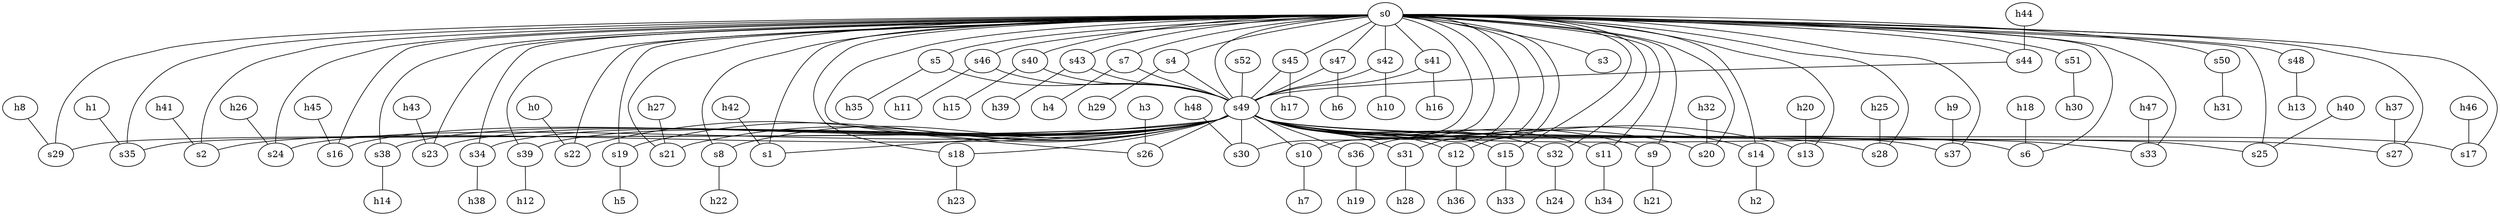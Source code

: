 strict graph prv1 {
	s0	 [id=0,
		ip="11.1.1.0",
		type=switch];
	s2	 [id=41,
		ip="11.1.1.41",
		type=switch];
	s0 -- s2	 [capacity="1Gbps",
		cost=1,
		dport=0,
		sport=0];
	s24	 [id=49,
		ip="11.1.1.49",
		type=switch];
	s0 -- s24	 [capacity="1Gbps",
		cost=1,
		dport=0,
		sport=26];
	s22	 [id=44,
		ip="11.1.1.44",
		type=switch];
	s0 -- s22	 [capacity="1Gbps",
		cost=1,
		dport=0,
		sport=23];
	s38	 [id=28,
		ip="11.1.1.28",
		type=switch];
	s0 -- s38	 [capacity="1Gbps",
		cost=1,
		dport=0,
		sport=44];
	s23	 [id=39,
		ip="11.1.1.39",
		type=switch];
	s0 -- s23	 [capacity="1Gbps",
		cost=1,
		dport=0,
		sport=24];
	s1	 [id=52,
		ip="11.1.1.52",
		type=switch];
	s0 -- s1	 [capacity="1Gbps",
		cost=1,
		dport=0,
		sport=0];
	s21	 [id=46,
		ip="11.1.1.46",
		type=switch];
	s0 -- s21	 [capacity="1Gbps",
		cost=1,
		dport=0,
		sport=22];
	s26	 [id=47,
		ip="11.1.1.47",
		type=switch];
	s0 -- s26	 [capacity="1Gbps",
		cost=1,
		dport=0,
		sport=28];
	s30	 [id=34,
		ip="11.1.1.34",
		type=switch];
	s0 -- s30	 [capacity="1Gbps",
		cost=1,
		dport=0,
		sport=34];
	s5	 [id=2,
		ip="11.1.1.2",
		type=switch];
	s0 -- s5	 [capacity="1Gbps",
		cost=1,
		dport=0,
		sport=3];
	s44	 [id=7,
		ip="11.1.1.7",
		type=switch];
	s0 -- s44	 [capacity="1Gbps",
		cost=1,
		dport=0,
		sport=50];
	s29	 [id=51,
		ip="11.1.1.51",
		type=switch];
	s0 -- s29	 [capacity="1Gbps",
		cost=1,
		dport=0,
		sport=33];
	s34	 [id=30,
		ip="11.1.1.30",
		type=switch];
	s0 -- s34	 [capacity="1Gbps",
		cost=1,
		dport=0,
		sport=39];
	s35	 [id=29,
		ip="11.1.1.29",
		type=switch];
	s0 -- s35	 [capacity="1Gbps",
		cost=1,
		dport=0,
		sport=40];
	s39	 [id=27,
		ip="11.1.1.27",
		type=switch];
	s0 -- s39	 [capacity="1Gbps",
		cost=1,
		dport=0,
		sport=45];
	s16	 [id=24,
		ip="11.1.1.24",
		type=switch];
	s0 -- s16	 [capacity="1Gbps",
		cost=1,
		dport=0,
		sport=15];
	s19	 [id=17,
		ip="11.1.1.17",
		type=switch];
	s0 -- s19	 [capacity="1Gbps",
		cost=1,
		dport=0,
		sport=19];
	s20	 [id=45,
		ip="11.1.1.45",
		type=switch];
	s0 -- s20	 [capacity="1Gbps",
		cost=1,
		dport=0,
		sport=20];
	s8	 [id=38,
		ip="11.1.1.38",
		type=switch];
	s0 -- s8	 [capacity="1Gbps",
		cost=1,
		dport=0,
		sport=7];
	s18	 [id=18,
		ip="11.1.1.18",
		type=switch];
	s0 -- s18	 [capacity="1Gbps",
		cost=1,
		dport=0,
		sport=18];
	s46	 [id=9,
		ip="11.1.1.9",
		type=switch];
	s0 -- s46	 [capacity="1Gbps",
		cost=1,
		dport=0,
		sport=60];
	s10	 [id=22,
		ip="11.1.1.22",
		type=switch];
	s0 -- s10	 [capacity="1Gbps",
		cost=1,
		dport=0,
		sport=9];
	s40	 [id=11,
		ip="11.1.1.11",
		type=switch];
	s0 -- s40	 [capacity="1Gbps",
		cost=1,
		dport=0,
		sport=46];
	s43	 [id=14,
		ip="11.1.1.14",
		type=switch];
	s0 -- s43	 [capacity="1Gbps",
		cost=1,
		dport=0,
		sport=49];
	s36	 [id=32,
		ip="11.1.1.32",
		type=switch];
	s0 -- s36	 [capacity="1Gbps",
		cost=1,
		dport=0,
		sport=42];
	s7	 [id=1,
		ip="11.1.1.1",
		type=switch];
	s0 -- s7	 [capacity="1Gbps",
		cost=1,
		dport=0,
		sport=5];
	s3	 [id=40,
		ip="11.1.1.40",
		type=switch];
	s0 -- s3	 [capacity="10Gbps",
		cost=1,
		dport=0,
		sport=1];
	s4	 [id=3,
		ip="11.1.1.3",
		type=switch];
	s0 -- s4	 [capacity="1Gbps",
		cost=1,
		dport=0,
		sport=2];
	s31	 [id=33,
		ip="11.1.1.33",
		type=switch];
	s0 -- s31	 [capacity="1Gbps",
		cost=1,
		dport=0,
		sport=35];
	s13	 [id=19,
		ip="11.1.1.19",
		type=switch];
	s0 -- s13	 [capacity="1Gbps",
		cost=1,
		dport=0,
		sport=12];
	s28	 [id=50,
		ip="11.1.1.50",
		type=switch];
	s0 -- s28	 [capacity="1Gbps",
		cost=1,
		dport=0,
		sport=31];
	s37	 [id=31,
		ip="11.1.1.31",
		type=switch];
	s0 -- s37	 [capacity="1Gbps",
		cost=1,
		dport=0,
		sport=43];
	s6	 [id=42,
		ip="11.1.1.42",
		type=switch];
	s0 -- s6	 [capacity="1Gbps",
		cost=1,
		dport=0,
		sport=4];
	s12	 [id=20,
		ip="11.1.1.20",
		type=switch];
	s0 -- s12	 [capacity="1Gbps",
		cost=1,
		dport=0,
		sport=11];
	s51	 [id=5,
		ip="11.1.1.5",
		type=switch];
	s0 -- s51	 [capacity="1Gbps",
		cost=1,
		dport=0,
		sport=65];
	s15	 [id=25,
		ip="11.1.1.25",
		type=switch];
	s0 -- s15	 [capacity="1Gbps",
		cost=1,
		dport=0,
		sport=14];
	s45	 [id=8,
		ip="11.1.1.8",
		type=switch];
	s0 -- s45	 [capacity="1Gbps",
		cost=1,
		dport=7,
		sport=59];
	s33	 [id=35,
		ip="11.1.1.35",
		type=switch];
	s0 -- s33	 [capacity="1Gbps",
		cost=1,
		dport=0,
		sport=41];
	s50	 [id=6,
		ip="11.1.1.6",
		type=switch];
	s0 -- s50	 [capacity="1Gbps",
		cost=1,
		dport=0,
		sport=64];
	s32	 [id=36,
		ip="11.1.1.36",
		type=switch];
	s0 -- s32	 [capacity="1Gbps",
		cost=1,
		dport=0,
		sport=38];
	s25	 [id=43,
		ip="11.1.1.43",
		type=switch];
	s0 -- s25	 [capacity="1Gbps",
		cost=1,
		dport=0,
		sport=29];
	s47	 [id=10,
		ip="11.1.1.10",
		type=switch];
	s0 -- s47	 [capacity="1Gbps",
		cost=1,
		dport=0,
		sport=61];
	s11	 [id=21,
		ip="11.1.1.21",
		type=switch];
	s0 -- s11	 [capacity="1Gbps",
		cost=1,
		dport=0,
		sport=10];
	s49	 [id=16,
		ip="11.1.1.16",
		type=switch];
	s0 -- s49	 [capacity="10Gbps",
		cost=1,
		dport=66,
		sport=53];
	s9	 [id=37,
		ip="11.1.1.37",
		type=switch];
	s0 -- s9	 [capacity="1Gbps",
		cost=1,
		dport=0,
		sport=8];
	s27	 [id=48,
		ip="11.1.1.48",
		type=switch];
	s0 -- s27	 [capacity="1Gbps",
		cost=1,
		dport=0,
		sport=32];
	s14	 [id=26,
		ip="11.1.1.26",
		type=switch];
	s0 -- s14	 [capacity="1Gbps",
		cost=1,
		dport=0,
		sport=13];
	s42	 [id=13,
		ip="11.1.1.13",
		type=switch];
	s0 -- s42	 [capacity="1Gbps",
		cost=1,
		dport=0,
		sport=48];
	s17	 [id=23,
		ip="11.1.1.23",
		type=switch];
	s0 -- s17	 [capacity="1Gbps",
		cost=1,
		dport=1,
		sport=21];
	s41	 [id=12,
		ip="11.1.1.12",
		type=switch];
	s0 -- s41	 [capacity="1Gbps",
		cost=1,
		dport=0,
		sport=47];
	s48	 [id=15,
		ip="11.1.1.15",
		type=switch];
	s0 -- s48	 [capacity="1Gbps",
		cost=1,
		dport=0,
		sport=62];
	h4	 [ip="10.1.1.18",
		type=host];
	s7 -- h4	 [capacity="1Gbps",
		cost=1,
		dport=100,
		sport=100];
	s7 -- s49	 [capacity="1Gbps",
		cost=1,
		dport=0,
		sport=6];
	h20	 [ip="10.1.1.0",
		type=host];
	h20 -- s13	 [capacity="1Gbps",
		cost=1,
		dport=100,
		sport=100];
	h47	 [ip="10.1.1.1",
		type=host];
	h47 -- s33	 [capacity="1Gbps",
		cost=1,
		dport=100,
		sport=100];
	h46	 [ip="10.1.1.2",
		type=host];
	h46 -- s17	 [capacity="1Gbps",
		cost=1,
		dport=100,
		sport=100];
	h45	 [ip="10.1.1.3",
		type=host];
	h45 -- s16	 [capacity="1Gbps",
		cost=1,
		dport=100,
		sport=100];
	h44	 [ip="10.1.1.4",
		type=host];
	h44 -- s44	 [capacity="1Gbps",
		cost=1,
		dport=100,
		sport=100];
	h43	 [ip="10.1.1.5",
		type=host];
	h43 -- s23	 [capacity="1Gbps",
		cost=1,
		dport=100,
		sport=100];
	h35	 [ip="10.1.1.44",
		type=host];
	s5 -- h35	 [capacity="1Gbps",
		cost=1,
		dport=100,
		sport=100];
	s5 -- s49	 [capacity="1Gbps",
		cost=1,
		dport=0,
		sport=4];
	h41	 [ip="10.1.1.6",
		type=host];
	h41 -- s2	 [capacity="1Gbps",
		cost=1,
		dport=100,
		sport=100];
	h40	 [ip="10.1.1.7",
		type=host];
	h40 -- s25	 [capacity="1Gbps",
		cost=1,
		dport=100,
		sport=100];
	h29	 [ip="10.1.1.30",
		type=host];
	s4 -- h29	 [capacity="1Gbps",
		cost=1,
		dport=100,
		sport=100];
	s4 -- s49	 [capacity="1Gbps",
		cost=1,
		dport=0,
		sport=3];
	h48	 [ip="10.1.1.8",
		type=host];
	h48 -- s30	 [capacity="1Gbps",
		cost=1,
		dport=100,
		sport=100];
	s52	 [id=4,
		ip="11.1.1.4",
		type=switch];
	s52 -- s49	 [capacity="10Gbps",
		cost=1,
		dport=0,
		sport=2];
	h30	 [ip="10.1.1.39",
		type=host];
	s51 -- h30	 [capacity="1Gbps",
		cost=1,
		dport=100,
		sport=100];
	h31	 [ip="10.1.1.40",
		type=host];
	s50 -- h31	 [capacity="1Gbps",
		cost=1,
		dport=100,
		sport=100];
	s44 -- s49	 [capacity="1Gbps",
		cost=1,
		dport=0,
		sport=49];
	s45 -- s49	 [capacity="1Gbps",
		cost=1,
		dport=8,
		sport=50];
	h17	 [ip="10.1.1.29",
		type=host];
	s45 -- h17	 [capacity="1Gbps",
		cost=1,
		dport=100,
		sport=100];
	h11	 [ip="10.1.1.23",
		type=host];
	s46 -- h11	 [capacity="1Gbps",
		cost=1,
		dport=100,
		sport=100];
	s46 -- s49	 [capacity="1Gbps",
		cost=1,
		dport=0,
		sport=51];
	s47 -- s49	 [capacity="1Gbps",
		cost=1,
		dport=0,
		sport=52];
	h6	 [ip="10.1.1.16",
		type=host];
	s47 -- h6	 [capacity="1Gbps",
		cost=1,
		dport=100,
		sport=100];
	s40 -- s49	 [capacity="1Gbps",
		cost=1,
		dport=0,
		sport=44];
	h15	 [ip="10.1.1.27",
		type=host];
	s40 -- h15	 [capacity="1Gbps",
		cost=1,
		dport=100,
		sport=100];
	s41 -- s49	 [capacity="1Gbps",
		cost=1,
		dport=0,
		sport=46];
	h16	 [ip="10.1.1.28",
		type=host];
	s41 -- h16	 [capacity="1Gbps",
		cost=1,
		dport=100,
		sport=100];
	h10	 [ip="10.1.1.22",
		type=host];
	s42 -- h10	 [capacity="1Gbps",
		cost=1,
		dport=100,
		sport=100];
	s42 -- s49	 [capacity="1Gbps",
		cost=1,
		dport=0,
		sport=47];
	s43 -- s49	 [capacity="1Gbps",
		cost=1,
		dport=0,
		sport=48];
	h39	 [ip="10.1.1.46",
		type=host];
	s43 -- h39	 [capacity="1Gbps",
		cost=1,
		dport=100,
		sport=100];
	h13	 [ip="10.1.1.25",
		type=host];
	s48 -- h13	 [capacity="1Gbps",
		cost=1,
		dport=100,
		sport=100];
	s49 -- s2	 [capacity="1Gbps",
		cost=1,
		dport=0,
		sport=1];
	s49 -- s24	 [capacity="1Gbps",
		cost=1,
		dport=1,
		sport=25];
	s49 -- s22	 [capacity="1Gbps",
		cost=1,
		dport=0,
		sport=23];
	s49 -- s38	 [capacity="1Gbps",
		cost=1,
		dport=1,
		sport=43];
	s49 -- s23	 [capacity="1Gbps",
		cost=1,
		dport=1,
		sport=24];
	s49 -- s1	 [capacity="1Gbps",
		cost=1,
		dport=0,
		sport=0];
	s49 -- s21	 [capacity="1Gbps",
		cost=1,
		dport=1,
		sport=21];
	s49 -- s26	 [capacity="1Gbps",
		cost=1,
		dport=0,
		sport=26];
	s49 -- s30	 [capacity="1Gbps",
		cost=1,
		dport=1,
		sport=33];
	s49 -- s29	 [capacity="1Gbps",
		cost=1,
		dport=0,
		sport=32];
	s49 -- s34	 [capacity="1Gbps",
		cost=1,
		dport=1,
		sport=38];
	s49 -- s35	 [capacity="1Gbps",
		cost=1,
		dport=0,
		sport=35];
	s49 -- s39	 [capacity="1Gbps",
		cost=1,
		dport=0,
		sport=45];
	s49 -- s16	 [capacity="1Gbps",
		cost=1,
		dport=0,
		sport=15];
	s49 -- s19	 [capacity="1Gbps",
		cost=1,
		dport=0,
		sport=17];
	s49 -- s20	 [capacity="1Gbps",
		cost=1,
		dport=0,
		sport=18];
	s49 -- s8	 [capacity="1Gbps",
		cost=1,
		dport=1,
		sport=7];
	s49 -- s18	 [capacity="1Gbps",
		cost=1,
		dport=0,
		sport=16];
	s49 -- s10	 [capacity="1Gbps",
		cost=1,
		dport=0,
		sport=9];
	s49 -- s36	 [capacity="1Gbps",
		cost=1,
		dport=0,
		sport=40];
	s49 -- s31	 [capacity="1Gbps",
		cost=1,
		dport=0,
		sport=34];
	s49 -- s13	 [capacity="1Gbps",
		cost=1,
		dport=0,
		sport=12];
	s49 -- s28	 [capacity="1Gbps",
		cost=1,
		dport=1,
		sport=31];
	s49 -- s37	 [capacity="1Gbps",
		cost=1,
		dport=0,
		sport=41];
	s49 -- s6	 [capacity="1Gbps",
		cost=1,
		dport=0,
		sport=5];
	s49 -- s12	 [capacity="1Gbps",
		cost=1,
		dport=0,
		sport=11];
	s49 -- s15	 [capacity="1Gbps",
		cost=1,
		dport=0,
		sport=14];
	s49 -- s33	 [capacity="1Gbps",
		cost=1,
		dport=1,
		sport=39];
	s49 -- s32	 [capacity="1Gbps",
		cost=1,
		dport=1,
		sport=37];
	s49 -- s25	 [capacity="1Gbps",
		cost=1,
		dport=1,
		sport=27];
	s49 -- s11	 [capacity="1Gbps",
		cost=1,
		dport=0,
		sport=10];
	s49 -- s9	 [capacity="1Gbps",
		cost=1,
		dport=0,
		sport=8];
	s49 -- s27	 [capacity="1Gbps",
		cost=1,
		dport=1,
		sport=30];
	s49 -- s14	 [capacity="1Gbps",
		cost=1,
		dport=0,
		sport=13];
	s49 -- s17	 [capacity="1Gbps",
		cost=1,
		dport=2,
		sport=19];
	h42	 [ip="10.1.1.9",
		type=host];
	h42 -- s1	 [capacity="1Gbps",
		cost=1,
		dport=100,
		sport=100];
	h5	 [ip="10.1.1.19",
		type=host];
	s19 -- h5	 [capacity="1Gbps",
		cost=1,
		dport=100,
		sport=100];
	h23	 [ip="10.1.1.35",
		type=host];
	s18 -- h23	 [capacity="1Gbps",
		cost=1,
		dport=100,
		sport=100];
	h36	 [ip="10.1.1.41",
		type=host];
	s12 -- h36	 [capacity="1Gbps",
		cost=1,
		dport=100,
		sport=100];
	h34	 [ip="10.1.1.43",
		type=host];
	s11 -- h34	 [capacity="1Gbps",
		cost=1,
		dport=100,
		sport=100];
	h7	 [ip="10.1.1.17",
		type=host];
	s10 -- h7	 [capacity="1Gbps",
		cost=1,
		dport=100,
		sport=100];
	h33	 [ip="10.1.1.38",
		type=host];
	s15 -- h33	 [capacity="1Gbps",
		cost=1,
		dport=100,
		sport=100];
	h2	 [ip="10.1.1.12",
		type=host];
	s14 -- h2	 [capacity="1Gbps",
		cost=1,
		dport=100,
		sport=100];
	h8	 [ip="10.1.1.10",
		type=host];
	h8 -- s29	 [capacity="1Gbps",
		cost=1,
		dport=100,
		sport=100];
	h9	 [ip="10.1.1.11",
		type=host];
	h9 -- s37	 [capacity="1Gbps",
		cost=1,
		dport=100,
		sport=100];
	h3	 [ip="10.1.1.13",
		type=host];
	h3 -- s26	 [capacity="1Gbps",
		cost=1,
		dport=100,
		sport=100];
	h0	 [ip="10.1.1.14",
		type=host];
	h0 -- s22	 [capacity="1Gbps",
		cost=1,
		dport=100,
		sport=100];
	h1	 [ip="10.1.1.15",
		type=host];
	h1 -- s35	 [capacity="1Gbps",
		cost=1,
		dport=100,
		sport=100];
	h12	 [ip="10.1.1.24",
		type=host];
	s39 -- h12	 [capacity="1Gbps",
		cost=1,
		dport=100,
		sport=100];
	h14	 [ip="10.1.1.26",
		type=host];
	s38 -- h14	 [capacity="1Gbps",
		cost=1,
		dport=100,
		sport=100];
	h38	 [ip="10.1.1.45",
		type=host];
	s34 -- h38	 [capacity="1Gbps",
		cost=1,
		dport=100,
		sport=100];
	h19	 [ip="10.1.1.21",
		type=host];
	s36 -- h19	 [capacity="1Gbps",
		cost=1,
		dport=100,
		sport=100];
	h28	 [ip="10.1.1.31",
		type=host];
	s31 -- h28	 [capacity="1Gbps",
		cost=1,
		dport=100,
		sport=100];
	h24	 [ip="10.1.1.48",
		type=host];
	s32 -- h24	 [capacity="1Gbps",
		cost=1,
		dport=100,
		sport=100];
	h18	 [ip="10.1.1.20",
		type=host];
	h18 -- s6	 [capacity="1Gbps",
		cost=1,
		dport=100,
		sport=100];
	h21	 [ip="10.1.1.34",
		type=host];
	s9 -- h21	 [capacity="1Gbps",
		cost=1,
		dport=100,
		sport=100];
	h22	 [ip="10.1.1.36",
		type=host];
	s8 -- h22	 [capacity="1Gbps",
		cost=1,
		dport=100,
		sport=100];
	h27	 [ip="10.1.1.32",
		type=host];
	h27 -- s21	 [capacity="1Gbps",
		cost=1,
		dport=100,
		sport=100];
	h26	 [ip="10.1.1.33",
		type=host];
	h26 -- s24	 [capacity="1Gbps",
		cost=1,
		dport=100,
		sport=100];
	h32	 [ip="10.1.1.37",
		type=host];
	h32 -- s20	 [capacity="1Gbps",
		cost=1,
		dport=100,
		sport=100];
	h37	 [ip="10.1.1.42",
		type=host];
	h37 -- s27	 [capacity="1Gbps",
		cost=1,
		dport=100,
		sport=100];
	h25	 [ip="10.1.1.47",
		type=host];
	h25 -- s28	 [capacity="1Gbps",
		cost=1,
		dport=100,
		sport=100];
}
